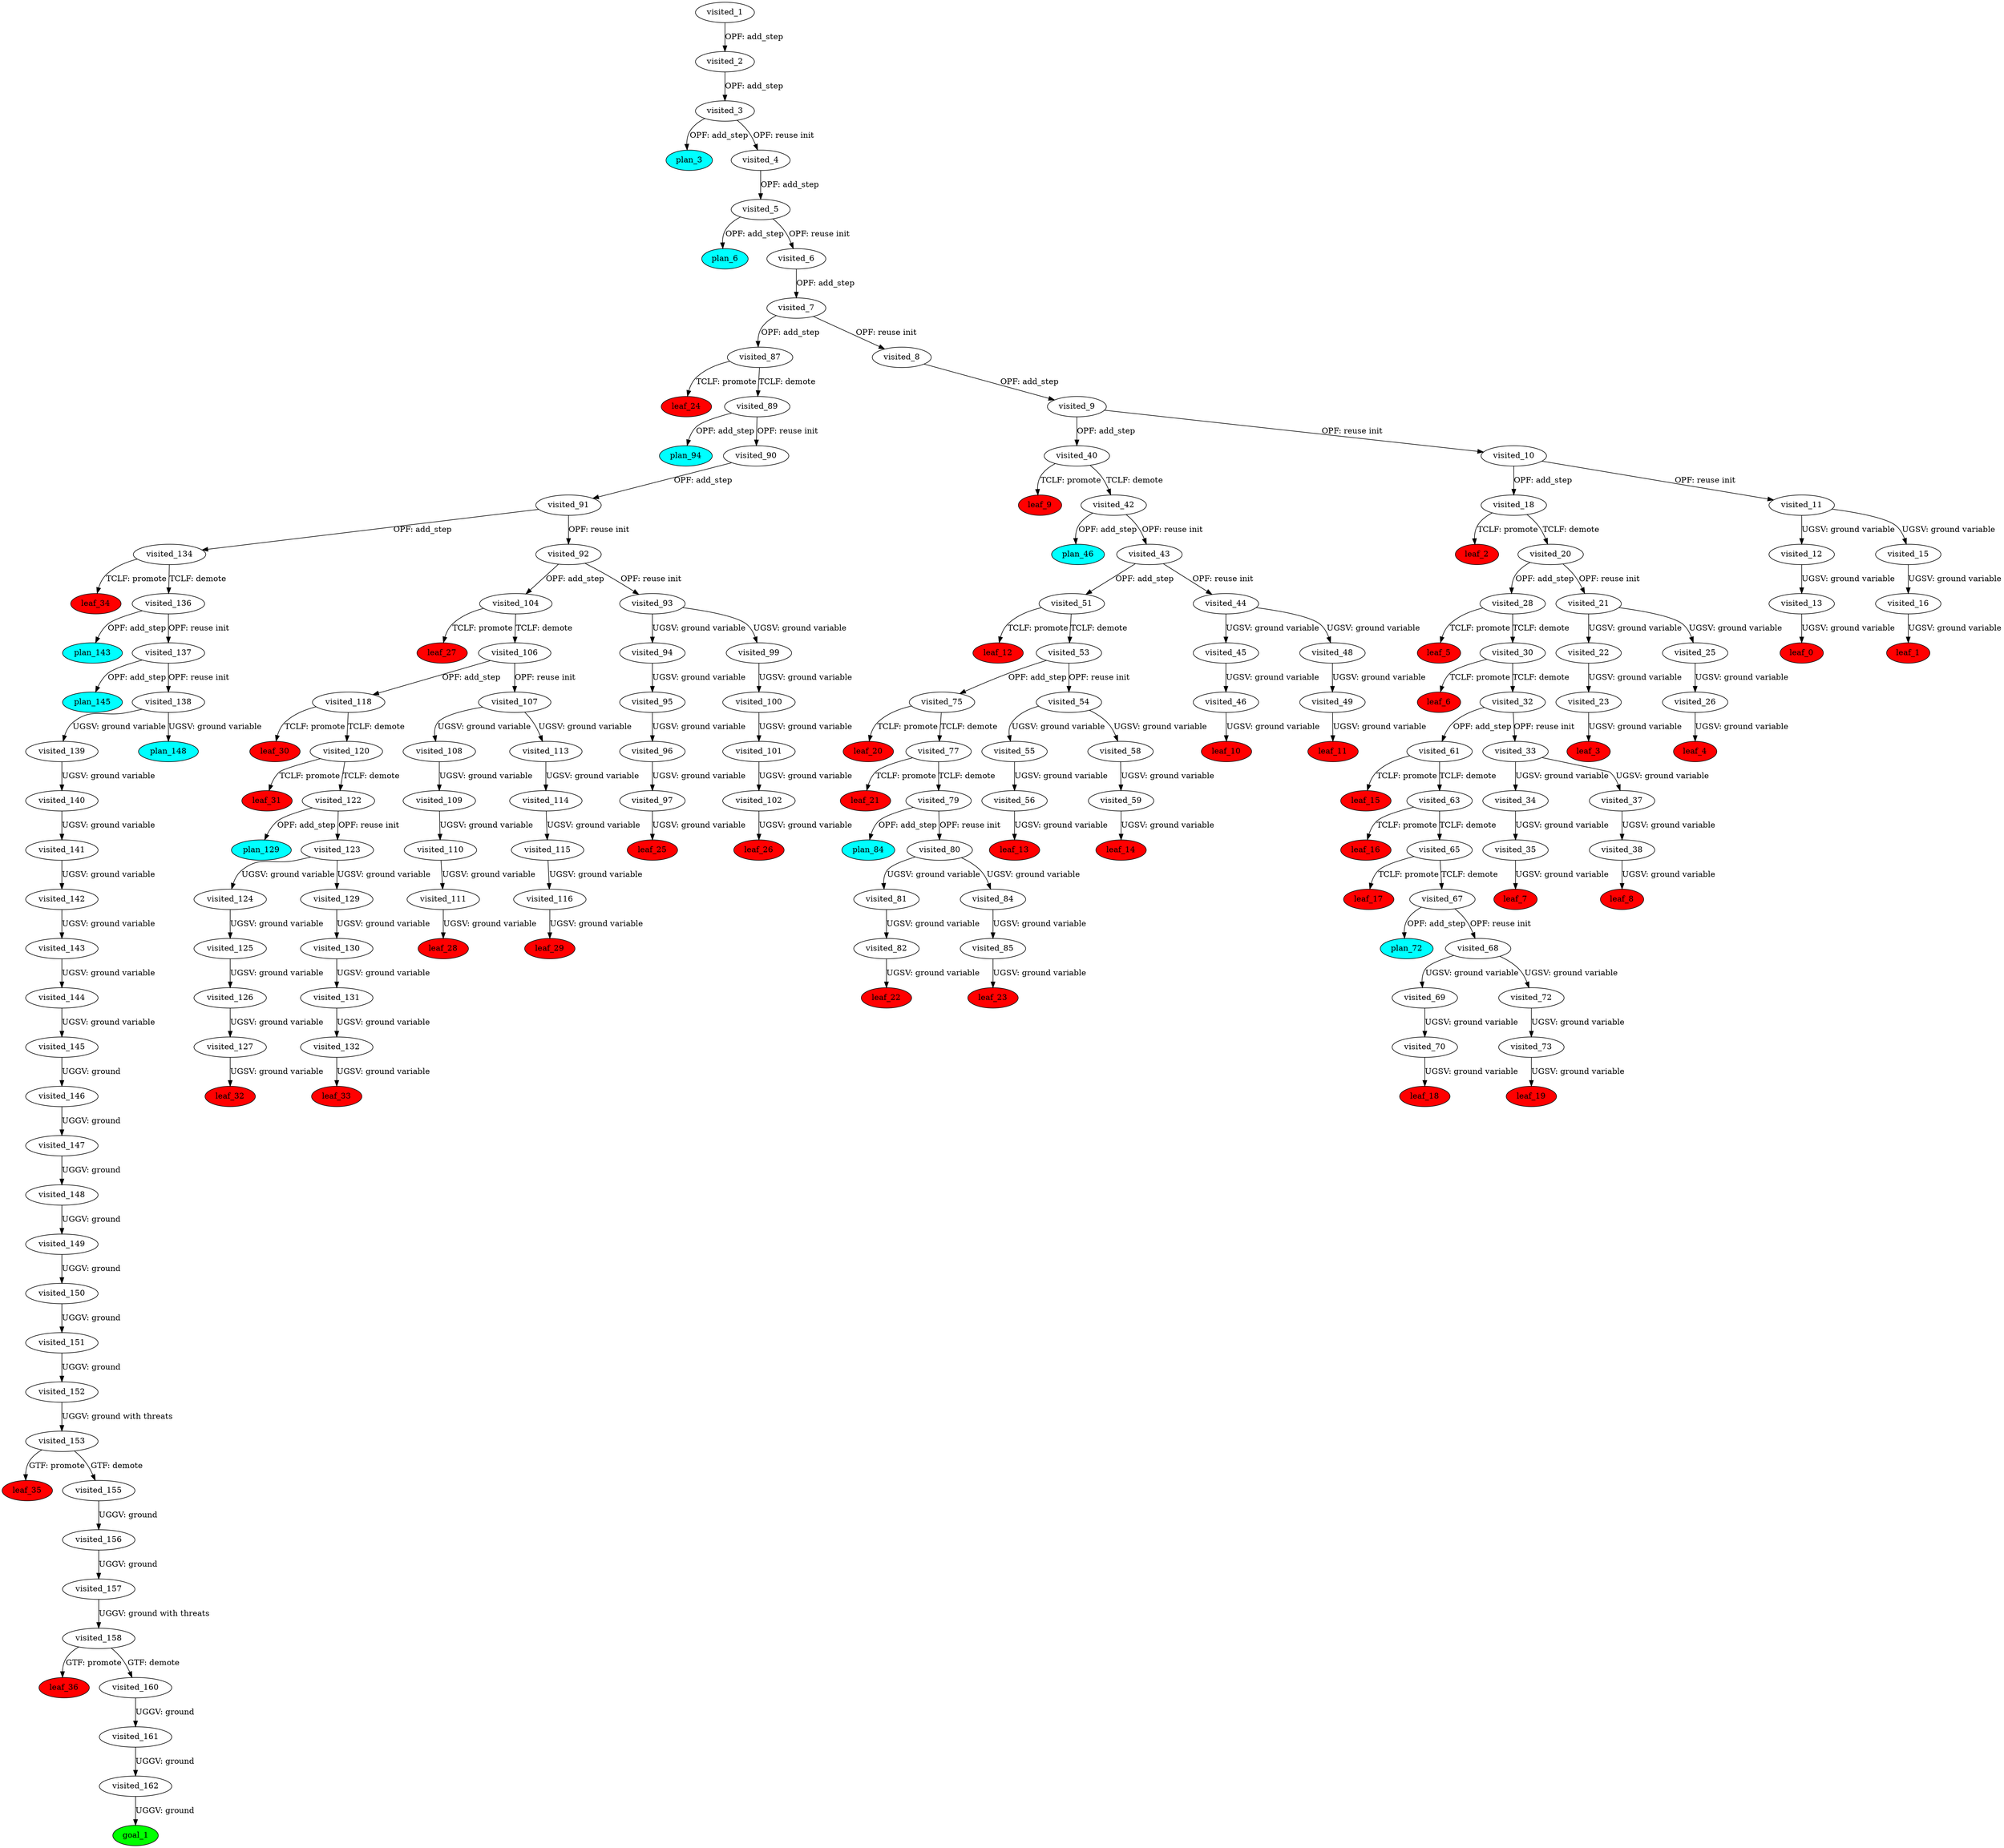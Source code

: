 digraph {
	"dd4dd3c6-07b6-fbf7-8f6c-d45df4ea6bf1" [label=plan_0 fillcolor=cyan style=filled]
	"dd4dd3c6-07b6-fbf7-8f6c-d45df4ea6bf1" [label=visited_1 fillcolor=white style=filled]
	"d66356a1-80d2-a793-530a-62630c49591b" [label=plan_1 fillcolor=cyan style=filled]
	"dd4dd3c6-07b6-fbf7-8f6c-d45df4ea6bf1" -> "d66356a1-80d2-a793-530a-62630c49591b" [label="OPF: add_step"]
	"d66356a1-80d2-a793-530a-62630c49591b" [label=visited_2 fillcolor=white style=filled]
	"1da5d22d-1641-acc1-1b44-09c9c586cf84" [label=plan_2 fillcolor=cyan style=filled]
	"d66356a1-80d2-a793-530a-62630c49591b" -> "1da5d22d-1641-acc1-1b44-09c9c586cf84" [label="OPF: add_step"]
	"1da5d22d-1641-acc1-1b44-09c9c586cf84" [label=visited_3 fillcolor=white style=filled]
	"e411a1a6-889d-12fc-e704-4fd6cd66432b" [label=plan_3 fillcolor=cyan style=filled]
	"1da5d22d-1641-acc1-1b44-09c9c586cf84" -> "e411a1a6-889d-12fc-e704-4fd6cd66432b" [label="OPF: add_step"]
	"5d4d9a70-bb18-28f1-a926-f8204b8635b2" [label=plan_4 fillcolor=cyan style=filled]
	"1da5d22d-1641-acc1-1b44-09c9c586cf84" -> "5d4d9a70-bb18-28f1-a926-f8204b8635b2" [label="OPF: reuse init"]
	"5d4d9a70-bb18-28f1-a926-f8204b8635b2" [label=visited_4 fillcolor=white style=filled]
	"0b91eff6-2e59-1333-e118-99a398a450f1" [label=plan_5 fillcolor=cyan style=filled]
	"5d4d9a70-bb18-28f1-a926-f8204b8635b2" -> "0b91eff6-2e59-1333-e118-99a398a450f1" [label="OPF: add_step"]
	"0b91eff6-2e59-1333-e118-99a398a450f1" [label=visited_5 fillcolor=white style=filled]
	"ff5062f3-1677-a532-1aa4-fb78aecddcff" [label=plan_6 fillcolor=cyan style=filled]
	"0b91eff6-2e59-1333-e118-99a398a450f1" -> "ff5062f3-1677-a532-1aa4-fb78aecddcff" [label="OPF: add_step"]
	"321d2a7a-8396-ad17-ea58-867e01fcb776" [label=plan_7 fillcolor=cyan style=filled]
	"0b91eff6-2e59-1333-e118-99a398a450f1" -> "321d2a7a-8396-ad17-ea58-867e01fcb776" [label="OPF: reuse init"]
	"321d2a7a-8396-ad17-ea58-867e01fcb776" [label=visited_6 fillcolor=white style=filled]
	"ae463402-6ec0-60ce-7560-acc345b51947" [label=plan_8 fillcolor=cyan style=filled]
	"321d2a7a-8396-ad17-ea58-867e01fcb776" -> "ae463402-6ec0-60ce-7560-acc345b51947" [label="OPF: add_step"]
	"ae463402-6ec0-60ce-7560-acc345b51947" [label=visited_7 fillcolor=white style=filled]
	"ef5edd66-64d9-ba92-b228-9434540f6345" [label=plan_9 fillcolor=cyan style=filled]
	"ae463402-6ec0-60ce-7560-acc345b51947" -> "ef5edd66-64d9-ba92-b228-9434540f6345" [label="OPF: add_step"]
	"b25965ae-655b-635c-77a8-49ff934c2107" [label=plan_10 fillcolor=cyan style=filled]
	"ae463402-6ec0-60ce-7560-acc345b51947" -> "b25965ae-655b-635c-77a8-49ff934c2107" [label="OPF: reuse init"]
	"b25965ae-655b-635c-77a8-49ff934c2107" [label=visited_8 fillcolor=white style=filled]
	"e8cc5248-b636-2ed3-0d18-231e3e226bfe" [label=plan_11 fillcolor=cyan style=filled]
	"b25965ae-655b-635c-77a8-49ff934c2107" -> "e8cc5248-b636-2ed3-0d18-231e3e226bfe" [label="OPF: add_step"]
	"e8cc5248-b636-2ed3-0d18-231e3e226bfe" [label=visited_9 fillcolor=white style=filled]
	"57e66dd9-ed1e-d84b-c56c-610da3e76468" [label=plan_12 fillcolor=cyan style=filled]
	"e8cc5248-b636-2ed3-0d18-231e3e226bfe" -> "57e66dd9-ed1e-d84b-c56c-610da3e76468" [label="OPF: add_step"]
	"dae6004b-819b-ab05-5d26-dd366ddf9ca7" [label=plan_13 fillcolor=cyan style=filled]
	"e8cc5248-b636-2ed3-0d18-231e3e226bfe" -> "dae6004b-819b-ab05-5d26-dd366ddf9ca7" [label="OPF: reuse init"]
	"dae6004b-819b-ab05-5d26-dd366ddf9ca7" [label=visited_10 fillcolor=white style=filled]
	"c19eb471-81e3-dc99-7350-003550711923" [label=plan_14 fillcolor=cyan style=filled]
	"dae6004b-819b-ab05-5d26-dd366ddf9ca7" -> "c19eb471-81e3-dc99-7350-003550711923" [label="OPF: add_step"]
	"50f93ad2-317c-72c2-dc21-2415a306b2fe" [label=plan_15 fillcolor=cyan style=filled]
	"dae6004b-819b-ab05-5d26-dd366ddf9ca7" -> "50f93ad2-317c-72c2-dc21-2415a306b2fe" [label="OPF: reuse init"]
	"50f93ad2-317c-72c2-dc21-2415a306b2fe" [label=visited_11 fillcolor=white style=filled]
	"a05cefa3-a454-c767-0689-d440a857bfab" [label=plan_16 fillcolor=cyan style=filled]
	"50f93ad2-317c-72c2-dc21-2415a306b2fe" -> "a05cefa3-a454-c767-0689-d440a857bfab" [label="UGSV: ground variable"]
	"88dba487-8203-2ecd-7def-181800ab5064" [label=plan_17 fillcolor=cyan style=filled]
	"50f93ad2-317c-72c2-dc21-2415a306b2fe" -> "88dba487-8203-2ecd-7def-181800ab5064" [label="UGSV: ground variable"]
	"a05cefa3-a454-c767-0689-d440a857bfab" [label=visited_12 fillcolor=white style=filled]
	"281ef235-9578-6324-634d-b08437c914dc" [label=plan_18 fillcolor=cyan style=filled]
	"a05cefa3-a454-c767-0689-d440a857bfab" -> "281ef235-9578-6324-634d-b08437c914dc" [label="UGSV: ground variable"]
	"281ef235-9578-6324-634d-b08437c914dc" [label=visited_13 fillcolor=white style=filled]
	"30683a88-e778-feaf-3c7d-ea5f037ed4db" [label=plan_19 fillcolor=cyan style=filled]
	"281ef235-9578-6324-634d-b08437c914dc" -> "30683a88-e778-feaf-3c7d-ea5f037ed4db" [label="UGSV: ground variable"]
	"30683a88-e778-feaf-3c7d-ea5f037ed4db" [label=visited_14 fillcolor=white style=filled]
	"30683a88-e778-feaf-3c7d-ea5f037ed4db" [label=leaf_0 fillcolor=red style=filled]
	"88dba487-8203-2ecd-7def-181800ab5064" [label=visited_15 fillcolor=white style=filled]
	"0b10567c-c40d-4616-ae9f-477255417f43" [label=plan_20 fillcolor=cyan style=filled]
	"88dba487-8203-2ecd-7def-181800ab5064" -> "0b10567c-c40d-4616-ae9f-477255417f43" [label="UGSV: ground variable"]
	"0b10567c-c40d-4616-ae9f-477255417f43" [label=visited_16 fillcolor=white style=filled]
	"cd18ffcd-aef1-c658-d244-bf37ee009943" [label=plan_21 fillcolor=cyan style=filled]
	"0b10567c-c40d-4616-ae9f-477255417f43" -> "cd18ffcd-aef1-c658-d244-bf37ee009943" [label="UGSV: ground variable"]
	"cd18ffcd-aef1-c658-d244-bf37ee009943" [label=visited_17 fillcolor=white style=filled]
	"cd18ffcd-aef1-c658-d244-bf37ee009943" [label=leaf_1 fillcolor=red style=filled]
	"c19eb471-81e3-dc99-7350-003550711923" [label=visited_18 fillcolor=white style=filled]
	"cf119520-54bd-5eab-b5ff-d964abc4ce1c" [label=plan_22 fillcolor=cyan style=filled]
	"c19eb471-81e3-dc99-7350-003550711923" -> "cf119520-54bd-5eab-b5ff-d964abc4ce1c" [label="TCLF: promote"]
	"73535551-9f81-7220-48e4-f2df1e6efe84" [label=plan_23 fillcolor=cyan style=filled]
	"c19eb471-81e3-dc99-7350-003550711923" -> "73535551-9f81-7220-48e4-f2df1e6efe84" [label="TCLF: demote"]
	"cf119520-54bd-5eab-b5ff-d964abc4ce1c" [label=visited_19 fillcolor=white style=filled]
	"cf119520-54bd-5eab-b5ff-d964abc4ce1c" [label=leaf_2 fillcolor=red style=filled]
	"73535551-9f81-7220-48e4-f2df1e6efe84" [label=visited_20 fillcolor=white style=filled]
	"b0a20005-981f-d1de-4332-002227e76f64" [label=plan_24 fillcolor=cyan style=filled]
	"73535551-9f81-7220-48e4-f2df1e6efe84" -> "b0a20005-981f-d1de-4332-002227e76f64" [label="OPF: add_step"]
	"5c46876c-caff-e132-eeef-def0efe0665c" [label=plan_25 fillcolor=cyan style=filled]
	"73535551-9f81-7220-48e4-f2df1e6efe84" -> "5c46876c-caff-e132-eeef-def0efe0665c" [label="OPF: reuse init"]
	"5c46876c-caff-e132-eeef-def0efe0665c" [label=visited_21 fillcolor=white style=filled]
	"7858f301-cca0-47a9-462b-127590482468" [label=plan_26 fillcolor=cyan style=filled]
	"5c46876c-caff-e132-eeef-def0efe0665c" -> "7858f301-cca0-47a9-462b-127590482468" [label="UGSV: ground variable"]
	"c416b278-1c74-ca36-6441-babdcc981235" [label=plan_27 fillcolor=cyan style=filled]
	"5c46876c-caff-e132-eeef-def0efe0665c" -> "c416b278-1c74-ca36-6441-babdcc981235" [label="UGSV: ground variable"]
	"7858f301-cca0-47a9-462b-127590482468" [label=visited_22 fillcolor=white style=filled]
	"904fda43-8d0f-24a5-1b97-0c2328fd74e1" [label=plan_28 fillcolor=cyan style=filled]
	"7858f301-cca0-47a9-462b-127590482468" -> "904fda43-8d0f-24a5-1b97-0c2328fd74e1" [label="UGSV: ground variable"]
	"904fda43-8d0f-24a5-1b97-0c2328fd74e1" [label=visited_23 fillcolor=white style=filled]
	"c17dbbdb-bb7f-d088-ad4f-ecb67a4496d2" [label=plan_29 fillcolor=cyan style=filled]
	"904fda43-8d0f-24a5-1b97-0c2328fd74e1" -> "c17dbbdb-bb7f-d088-ad4f-ecb67a4496d2" [label="UGSV: ground variable"]
	"c17dbbdb-bb7f-d088-ad4f-ecb67a4496d2" [label=visited_24 fillcolor=white style=filled]
	"c17dbbdb-bb7f-d088-ad4f-ecb67a4496d2" [label=leaf_3 fillcolor=red style=filled]
	"c416b278-1c74-ca36-6441-babdcc981235" [label=visited_25 fillcolor=white style=filled]
	"2760d682-e7f7-ebfa-1a76-528167bc92d9" [label=plan_30 fillcolor=cyan style=filled]
	"c416b278-1c74-ca36-6441-babdcc981235" -> "2760d682-e7f7-ebfa-1a76-528167bc92d9" [label="UGSV: ground variable"]
	"2760d682-e7f7-ebfa-1a76-528167bc92d9" [label=visited_26 fillcolor=white style=filled]
	"06c31d4d-a1df-c05c-b5c8-1c42a7fdb8ef" [label=plan_31 fillcolor=cyan style=filled]
	"2760d682-e7f7-ebfa-1a76-528167bc92d9" -> "06c31d4d-a1df-c05c-b5c8-1c42a7fdb8ef" [label="UGSV: ground variable"]
	"06c31d4d-a1df-c05c-b5c8-1c42a7fdb8ef" [label=visited_27 fillcolor=white style=filled]
	"06c31d4d-a1df-c05c-b5c8-1c42a7fdb8ef" [label=leaf_4 fillcolor=red style=filled]
	"b0a20005-981f-d1de-4332-002227e76f64" [label=visited_28 fillcolor=white style=filled]
	"efd2c655-011e-747b-abd3-8b993f92b5fe" [label=plan_32 fillcolor=cyan style=filled]
	"b0a20005-981f-d1de-4332-002227e76f64" -> "efd2c655-011e-747b-abd3-8b993f92b5fe" [label="TCLF: promote"]
	"52e74fa7-5ea5-c313-5ef8-707541b51e5b" [label=plan_33 fillcolor=cyan style=filled]
	"b0a20005-981f-d1de-4332-002227e76f64" -> "52e74fa7-5ea5-c313-5ef8-707541b51e5b" [label="TCLF: demote"]
	"efd2c655-011e-747b-abd3-8b993f92b5fe" [label=visited_29 fillcolor=white style=filled]
	"efd2c655-011e-747b-abd3-8b993f92b5fe" [label=leaf_5 fillcolor=red style=filled]
	"52e74fa7-5ea5-c313-5ef8-707541b51e5b" [label=visited_30 fillcolor=white style=filled]
	"94a451d7-5711-6854-f088-2b40cfaff2cb" [label=plan_34 fillcolor=cyan style=filled]
	"52e74fa7-5ea5-c313-5ef8-707541b51e5b" -> "94a451d7-5711-6854-f088-2b40cfaff2cb" [label="TCLF: promote"]
	"f832cee9-2046-12c0-0d11-f275553d549a" [label=plan_35 fillcolor=cyan style=filled]
	"52e74fa7-5ea5-c313-5ef8-707541b51e5b" -> "f832cee9-2046-12c0-0d11-f275553d549a" [label="TCLF: demote"]
	"94a451d7-5711-6854-f088-2b40cfaff2cb" [label=visited_31 fillcolor=white style=filled]
	"94a451d7-5711-6854-f088-2b40cfaff2cb" [label=leaf_6 fillcolor=red style=filled]
	"f832cee9-2046-12c0-0d11-f275553d549a" [label=visited_32 fillcolor=white style=filled]
	"55345db3-b4a8-486c-3655-c0ac686b797f" [label=plan_36 fillcolor=cyan style=filled]
	"f832cee9-2046-12c0-0d11-f275553d549a" -> "55345db3-b4a8-486c-3655-c0ac686b797f" [label="OPF: add_step"]
	"f2b2c28c-2461-c797-d5cc-22cad1d26d82" [label=plan_37 fillcolor=cyan style=filled]
	"f832cee9-2046-12c0-0d11-f275553d549a" -> "f2b2c28c-2461-c797-d5cc-22cad1d26d82" [label="OPF: reuse init"]
	"f2b2c28c-2461-c797-d5cc-22cad1d26d82" [label=visited_33 fillcolor=white style=filled]
	"eddb870a-e3c9-682b-6c91-1671f5bb6837" [label=plan_38 fillcolor=cyan style=filled]
	"f2b2c28c-2461-c797-d5cc-22cad1d26d82" -> "eddb870a-e3c9-682b-6c91-1671f5bb6837" [label="UGSV: ground variable"]
	"f26b0d7d-2f09-b22c-0472-7dff90140b7b" [label=plan_39 fillcolor=cyan style=filled]
	"f2b2c28c-2461-c797-d5cc-22cad1d26d82" -> "f26b0d7d-2f09-b22c-0472-7dff90140b7b" [label="UGSV: ground variable"]
	"eddb870a-e3c9-682b-6c91-1671f5bb6837" [label=visited_34 fillcolor=white style=filled]
	"0fe3bed5-2650-8e1a-2f0a-ff9daf86e24e" [label=plan_40 fillcolor=cyan style=filled]
	"eddb870a-e3c9-682b-6c91-1671f5bb6837" -> "0fe3bed5-2650-8e1a-2f0a-ff9daf86e24e" [label="UGSV: ground variable"]
	"0fe3bed5-2650-8e1a-2f0a-ff9daf86e24e" [label=visited_35 fillcolor=white style=filled]
	"9b0188fe-c5f4-4c11-7539-b10d1aabc3e8" [label=plan_41 fillcolor=cyan style=filled]
	"0fe3bed5-2650-8e1a-2f0a-ff9daf86e24e" -> "9b0188fe-c5f4-4c11-7539-b10d1aabc3e8" [label="UGSV: ground variable"]
	"9b0188fe-c5f4-4c11-7539-b10d1aabc3e8" [label=visited_36 fillcolor=white style=filled]
	"9b0188fe-c5f4-4c11-7539-b10d1aabc3e8" [label=leaf_7 fillcolor=red style=filled]
	"f26b0d7d-2f09-b22c-0472-7dff90140b7b" [label=visited_37 fillcolor=white style=filled]
	"573c1173-f4c8-9661-112f-c376b8a7417e" [label=plan_42 fillcolor=cyan style=filled]
	"f26b0d7d-2f09-b22c-0472-7dff90140b7b" -> "573c1173-f4c8-9661-112f-c376b8a7417e" [label="UGSV: ground variable"]
	"573c1173-f4c8-9661-112f-c376b8a7417e" [label=visited_38 fillcolor=white style=filled]
	"9c91e8e5-4f30-d268-40ba-deb83572f0f5" [label=plan_43 fillcolor=cyan style=filled]
	"573c1173-f4c8-9661-112f-c376b8a7417e" -> "9c91e8e5-4f30-d268-40ba-deb83572f0f5" [label="UGSV: ground variable"]
	"9c91e8e5-4f30-d268-40ba-deb83572f0f5" [label=visited_39 fillcolor=white style=filled]
	"9c91e8e5-4f30-d268-40ba-deb83572f0f5" [label=leaf_8 fillcolor=red style=filled]
	"57e66dd9-ed1e-d84b-c56c-610da3e76468" [label=visited_40 fillcolor=white style=filled]
	"ba65ccc0-2eac-9f85-61e4-7a6e1d5036a8" [label=plan_44 fillcolor=cyan style=filled]
	"57e66dd9-ed1e-d84b-c56c-610da3e76468" -> "ba65ccc0-2eac-9f85-61e4-7a6e1d5036a8" [label="TCLF: promote"]
	"3192385d-a628-5d8e-8d1d-9b6312ea2c7f" [label=plan_45 fillcolor=cyan style=filled]
	"57e66dd9-ed1e-d84b-c56c-610da3e76468" -> "3192385d-a628-5d8e-8d1d-9b6312ea2c7f" [label="TCLF: demote"]
	"ba65ccc0-2eac-9f85-61e4-7a6e1d5036a8" [label=visited_41 fillcolor=white style=filled]
	"ba65ccc0-2eac-9f85-61e4-7a6e1d5036a8" [label=leaf_9 fillcolor=red style=filled]
	"3192385d-a628-5d8e-8d1d-9b6312ea2c7f" [label=visited_42 fillcolor=white style=filled]
	"afae9588-c141-ba8b-3cd7-fc8eaf94fc34" [label=plan_46 fillcolor=cyan style=filled]
	"3192385d-a628-5d8e-8d1d-9b6312ea2c7f" -> "afae9588-c141-ba8b-3cd7-fc8eaf94fc34" [label="OPF: add_step"]
	"c787021c-743b-4f4f-2e8c-7b3d479c45a9" [label=plan_47 fillcolor=cyan style=filled]
	"3192385d-a628-5d8e-8d1d-9b6312ea2c7f" -> "c787021c-743b-4f4f-2e8c-7b3d479c45a9" [label="OPF: reuse init"]
	"c787021c-743b-4f4f-2e8c-7b3d479c45a9" [label=visited_43 fillcolor=white style=filled]
	"9ed55243-493c-0253-50c8-501f0ddc303c" [label=plan_48 fillcolor=cyan style=filled]
	"c787021c-743b-4f4f-2e8c-7b3d479c45a9" -> "9ed55243-493c-0253-50c8-501f0ddc303c" [label="OPF: add_step"]
	"7db6bca4-454f-fc51-e18b-c945bd9b5899" [label=plan_49 fillcolor=cyan style=filled]
	"c787021c-743b-4f4f-2e8c-7b3d479c45a9" -> "7db6bca4-454f-fc51-e18b-c945bd9b5899" [label="OPF: reuse init"]
	"7db6bca4-454f-fc51-e18b-c945bd9b5899" [label=visited_44 fillcolor=white style=filled]
	"915fcf53-d83a-7dd5-035d-34696889bfad" [label=plan_50 fillcolor=cyan style=filled]
	"7db6bca4-454f-fc51-e18b-c945bd9b5899" -> "915fcf53-d83a-7dd5-035d-34696889bfad" [label="UGSV: ground variable"]
	"d2690f57-b14e-ea2e-d187-7bc86abda041" [label=plan_51 fillcolor=cyan style=filled]
	"7db6bca4-454f-fc51-e18b-c945bd9b5899" -> "d2690f57-b14e-ea2e-d187-7bc86abda041" [label="UGSV: ground variable"]
	"915fcf53-d83a-7dd5-035d-34696889bfad" [label=visited_45 fillcolor=white style=filled]
	"e2d88847-6d34-cd77-a590-40c704fad688" [label=plan_52 fillcolor=cyan style=filled]
	"915fcf53-d83a-7dd5-035d-34696889bfad" -> "e2d88847-6d34-cd77-a590-40c704fad688" [label="UGSV: ground variable"]
	"e2d88847-6d34-cd77-a590-40c704fad688" [label=visited_46 fillcolor=white style=filled]
	"57b75676-ffd3-af32-d10a-b4cbeab471de" [label=plan_53 fillcolor=cyan style=filled]
	"e2d88847-6d34-cd77-a590-40c704fad688" -> "57b75676-ffd3-af32-d10a-b4cbeab471de" [label="UGSV: ground variable"]
	"57b75676-ffd3-af32-d10a-b4cbeab471de" [label=visited_47 fillcolor=white style=filled]
	"57b75676-ffd3-af32-d10a-b4cbeab471de" [label=leaf_10 fillcolor=red style=filled]
	"d2690f57-b14e-ea2e-d187-7bc86abda041" [label=visited_48 fillcolor=white style=filled]
	"8c260259-7eac-652a-7822-4ffa4027dfbd" [label=plan_54 fillcolor=cyan style=filled]
	"d2690f57-b14e-ea2e-d187-7bc86abda041" -> "8c260259-7eac-652a-7822-4ffa4027dfbd" [label="UGSV: ground variable"]
	"8c260259-7eac-652a-7822-4ffa4027dfbd" [label=visited_49 fillcolor=white style=filled]
	"6aa49b3d-45c8-1af1-9b22-8a51b2f6900c" [label=plan_55 fillcolor=cyan style=filled]
	"8c260259-7eac-652a-7822-4ffa4027dfbd" -> "6aa49b3d-45c8-1af1-9b22-8a51b2f6900c" [label="UGSV: ground variable"]
	"6aa49b3d-45c8-1af1-9b22-8a51b2f6900c" [label=visited_50 fillcolor=white style=filled]
	"6aa49b3d-45c8-1af1-9b22-8a51b2f6900c" [label=leaf_11 fillcolor=red style=filled]
	"9ed55243-493c-0253-50c8-501f0ddc303c" [label=visited_51 fillcolor=white style=filled]
	"e7a656b3-246c-68d3-161f-01716f1912bf" [label=plan_56 fillcolor=cyan style=filled]
	"9ed55243-493c-0253-50c8-501f0ddc303c" -> "e7a656b3-246c-68d3-161f-01716f1912bf" [label="TCLF: promote"]
	"9b4e4fb0-8008-1255-8392-2b0f9d64f431" [label=plan_57 fillcolor=cyan style=filled]
	"9ed55243-493c-0253-50c8-501f0ddc303c" -> "9b4e4fb0-8008-1255-8392-2b0f9d64f431" [label="TCLF: demote"]
	"e7a656b3-246c-68d3-161f-01716f1912bf" [label=visited_52 fillcolor=white style=filled]
	"e7a656b3-246c-68d3-161f-01716f1912bf" [label=leaf_12 fillcolor=red style=filled]
	"9b4e4fb0-8008-1255-8392-2b0f9d64f431" [label=visited_53 fillcolor=white style=filled]
	"27350bfc-ebd8-fcfb-f418-4c807429a202" [label=plan_58 fillcolor=cyan style=filled]
	"9b4e4fb0-8008-1255-8392-2b0f9d64f431" -> "27350bfc-ebd8-fcfb-f418-4c807429a202" [label="OPF: add_step"]
	"a429d643-f6b4-b944-d6de-5438b0a21dd3" [label=plan_59 fillcolor=cyan style=filled]
	"9b4e4fb0-8008-1255-8392-2b0f9d64f431" -> "a429d643-f6b4-b944-d6de-5438b0a21dd3" [label="OPF: reuse init"]
	"a429d643-f6b4-b944-d6de-5438b0a21dd3" [label=visited_54 fillcolor=white style=filled]
	"ffdc690c-4e3c-be66-60c4-891c66c36a49" [label=plan_60 fillcolor=cyan style=filled]
	"a429d643-f6b4-b944-d6de-5438b0a21dd3" -> "ffdc690c-4e3c-be66-60c4-891c66c36a49" [label="UGSV: ground variable"]
	"93c53f25-deb4-b9ae-f82b-85e278d1b7d5" [label=plan_61 fillcolor=cyan style=filled]
	"a429d643-f6b4-b944-d6de-5438b0a21dd3" -> "93c53f25-deb4-b9ae-f82b-85e278d1b7d5" [label="UGSV: ground variable"]
	"ffdc690c-4e3c-be66-60c4-891c66c36a49" [label=visited_55 fillcolor=white style=filled]
	"10691ef4-a2cf-6a8b-5e20-6bf5d68e9ea7" [label=plan_62 fillcolor=cyan style=filled]
	"ffdc690c-4e3c-be66-60c4-891c66c36a49" -> "10691ef4-a2cf-6a8b-5e20-6bf5d68e9ea7" [label="UGSV: ground variable"]
	"10691ef4-a2cf-6a8b-5e20-6bf5d68e9ea7" [label=visited_56 fillcolor=white style=filled]
	"ff284d23-c302-2e17-c2ce-e54c2c986218" [label=plan_63 fillcolor=cyan style=filled]
	"10691ef4-a2cf-6a8b-5e20-6bf5d68e9ea7" -> "ff284d23-c302-2e17-c2ce-e54c2c986218" [label="UGSV: ground variable"]
	"ff284d23-c302-2e17-c2ce-e54c2c986218" [label=visited_57 fillcolor=white style=filled]
	"ff284d23-c302-2e17-c2ce-e54c2c986218" [label=leaf_13 fillcolor=red style=filled]
	"93c53f25-deb4-b9ae-f82b-85e278d1b7d5" [label=visited_58 fillcolor=white style=filled]
	"154cfa54-4522-73e7-af88-42ecac18a9c5" [label=plan_64 fillcolor=cyan style=filled]
	"93c53f25-deb4-b9ae-f82b-85e278d1b7d5" -> "154cfa54-4522-73e7-af88-42ecac18a9c5" [label="UGSV: ground variable"]
	"154cfa54-4522-73e7-af88-42ecac18a9c5" [label=visited_59 fillcolor=white style=filled]
	"ae505915-8e6e-0f96-9de6-ec59fa237ec8" [label=plan_65 fillcolor=cyan style=filled]
	"154cfa54-4522-73e7-af88-42ecac18a9c5" -> "ae505915-8e6e-0f96-9de6-ec59fa237ec8" [label="UGSV: ground variable"]
	"ae505915-8e6e-0f96-9de6-ec59fa237ec8" [label=visited_60 fillcolor=white style=filled]
	"ae505915-8e6e-0f96-9de6-ec59fa237ec8" [label=leaf_14 fillcolor=red style=filled]
	"55345db3-b4a8-486c-3655-c0ac686b797f" [label=visited_61 fillcolor=white style=filled]
	"b130088b-004c-fbd5-78a5-e0ed1e5601e9" [label=plan_66 fillcolor=cyan style=filled]
	"55345db3-b4a8-486c-3655-c0ac686b797f" -> "b130088b-004c-fbd5-78a5-e0ed1e5601e9" [label="TCLF: promote"]
	"af6650be-b953-8558-c789-ac3183b21b18" [label=plan_67 fillcolor=cyan style=filled]
	"55345db3-b4a8-486c-3655-c0ac686b797f" -> "af6650be-b953-8558-c789-ac3183b21b18" [label="TCLF: demote"]
	"b130088b-004c-fbd5-78a5-e0ed1e5601e9" [label=visited_62 fillcolor=white style=filled]
	"b130088b-004c-fbd5-78a5-e0ed1e5601e9" [label=leaf_15 fillcolor=red style=filled]
	"af6650be-b953-8558-c789-ac3183b21b18" [label=visited_63 fillcolor=white style=filled]
	"e5fe5596-df49-fae7-7c63-de56667fb55c" [label=plan_68 fillcolor=cyan style=filled]
	"af6650be-b953-8558-c789-ac3183b21b18" -> "e5fe5596-df49-fae7-7c63-de56667fb55c" [label="TCLF: promote"]
	"0a16bf21-2ba9-2adc-5df4-f6361a4f3f75" [label=plan_69 fillcolor=cyan style=filled]
	"af6650be-b953-8558-c789-ac3183b21b18" -> "0a16bf21-2ba9-2adc-5df4-f6361a4f3f75" [label="TCLF: demote"]
	"e5fe5596-df49-fae7-7c63-de56667fb55c" [label=visited_64 fillcolor=white style=filled]
	"e5fe5596-df49-fae7-7c63-de56667fb55c" [label=leaf_16 fillcolor=red style=filled]
	"0a16bf21-2ba9-2adc-5df4-f6361a4f3f75" [label=visited_65 fillcolor=white style=filled]
	"1a7c6479-a61b-f785-77a3-8c0d7ac307b6" [label=plan_70 fillcolor=cyan style=filled]
	"0a16bf21-2ba9-2adc-5df4-f6361a4f3f75" -> "1a7c6479-a61b-f785-77a3-8c0d7ac307b6" [label="TCLF: promote"]
	"78a6d44a-0e08-4bdd-f2f5-1ee4b97adf6c" [label=plan_71 fillcolor=cyan style=filled]
	"0a16bf21-2ba9-2adc-5df4-f6361a4f3f75" -> "78a6d44a-0e08-4bdd-f2f5-1ee4b97adf6c" [label="TCLF: demote"]
	"1a7c6479-a61b-f785-77a3-8c0d7ac307b6" [label=visited_66 fillcolor=white style=filled]
	"1a7c6479-a61b-f785-77a3-8c0d7ac307b6" [label=leaf_17 fillcolor=red style=filled]
	"78a6d44a-0e08-4bdd-f2f5-1ee4b97adf6c" [label=visited_67 fillcolor=white style=filled]
	"48f48822-0ee7-305e-4904-f586d3b6f12e" [label=plan_72 fillcolor=cyan style=filled]
	"78a6d44a-0e08-4bdd-f2f5-1ee4b97adf6c" -> "48f48822-0ee7-305e-4904-f586d3b6f12e" [label="OPF: add_step"]
	"260a786f-0c4e-00ec-5f4a-12860306ad97" [label=plan_73 fillcolor=cyan style=filled]
	"78a6d44a-0e08-4bdd-f2f5-1ee4b97adf6c" -> "260a786f-0c4e-00ec-5f4a-12860306ad97" [label="OPF: reuse init"]
	"260a786f-0c4e-00ec-5f4a-12860306ad97" [label=visited_68 fillcolor=white style=filled]
	"90ba84d5-49ff-d40b-aa45-8d3159178c84" [label=plan_74 fillcolor=cyan style=filled]
	"260a786f-0c4e-00ec-5f4a-12860306ad97" -> "90ba84d5-49ff-d40b-aa45-8d3159178c84" [label="UGSV: ground variable"]
	"c339d513-afa2-c76a-29d9-525f793aec89" [label=plan_75 fillcolor=cyan style=filled]
	"260a786f-0c4e-00ec-5f4a-12860306ad97" -> "c339d513-afa2-c76a-29d9-525f793aec89" [label="UGSV: ground variable"]
	"90ba84d5-49ff-d40b-aa45-8d3159178c84" [label=visited_69 fillcolor=white style=filled]
	"b40d66dd-3ac9-eb16-a070-92c7ee277ff5" [label=plan_76 fillcolor=cyan style=filled]
	"90ba84d5-49ff-d40b-aa45-8d3159178c84" -> "b40d66dd-3ac9-eb16-a070-92c7ee277ff5" [label="UGSV: ground variable"]
	"b40d66dd-3ac9-eb16-a070-92c7ee277ff5" [label=visited_70 fillcolor=white style=filled]
	"e2bcf839-e6b6-5dbb-9ebf-23852c11ee6e" [label=plan_77 fillcolor=cyan style=filled]
	"b40d66dd-3ac9-eb16-a070-92c7ee277ff5" -> "e2bcf839-e6b6-5dbb-9ebf-23852c11ee6e" [label="UGSV: ground variable"]
	"e2bcf839-e6b6-5dbb-9ebf-23852c11ee6e" [label=visited_71 fillcolor=white style=filled]
	"e2bcf839-e6b6-5dbb-9ebf-23852c11ee6e" [label=leaf_18 fillcolor=red style=filled]
	"c339d513-afa2-c76a-29d9-525f793aec89" [label=visited_72 fillcolor=white style=filled]
	"b15c9203-aca8-0703-75f1-3f4ca5feffcc" [label=plan_78 fillcolor=cyan style=filled]
	"c339d513-afa2-c76a-29d9-525f793aec89" -> "b15c9203-aca8-0703-75f1-3f4ca5feffcc" [label="UGSV: ground variable"]
	"b15c9203-aca8-0703-75f1-3f4ca5feffcc" [label=visited_73 fillcolor=white style=filled]
	"98521e56-5240-2243-6c19-4b239961a398" [label=plan_79 fillcolor=cyan style=filled]
	"b15c9203-aca8-0703-75f1-3f4ca5feffcc" -> "98521e56-5240-2243-6c19-4b239961a398" [label="UGSV: ground variable"]
	"98521e56-5240-2243-6c19-4b239961a398" [label=visited_74 fillcolor=white style=filled]
	"98521e56-5240-2243-6c19-4b239961a398" [label=leaf_19 fillcolor=red style=filled]
	"27350bfc-ebd8-fcfb-f418-4c807429a202" [label=visited_75 fillcolor=white style=filled]
	"26bebcd7-58b7-6942-2ac0-6663c294dd0a" [label=plan_80 fillcolor=cyan style=filled]
	"27350bfc-ebd8-fcfb-f418-4c807429a202" -> "26bebcd7-58b7-6942-2ac0-6663c294dd0a" [label="TCLF: promote"]
	"ae326c53-ad9e-9a10-a9c1-5adc6232287c" [label=plan_81 fillcolor=cyan style=filled]
	"27350bfc-ebd8-fcfb-f418-4c807429a202" -> "ae326c53-ad9e-9a10-a9c1-5adc6232287c" [label="TCLF: demote"]
	"26bebcd7-58b7-6942-2ac0-6663c294dd0a" [label=visited_76 fillcolor=white style=filled]
	"26bebcd7-58b7-6942-2ac0-6663c294dd0a" [label=leaf_20 fillcolor=red style=filled]
	"ae326c53-ad9e-9a10-a9c1-5adc6232287c" [label=visited_77 fillcolor=white style=filled]
	"4206b9be-bdf3-70a1-c378-205f9d93615c" [label=plan_82 fillcolor=cyan style=filled]
	"ae326c53-ad9e-9a10-a9c1-5adc6232287c" -> "4206b9be-bdf3-70a1-c378-205f9d93615c" [label="TCLF: promote"]
	"0e6042fe-2a6f-7a09-a600-9174ab403ed7" [label=plan_83 fillcolor=cyan style=filled]
	"ae326c53-ad9e-9a10-a9c1-5adc6232287c" -> "0e6042fe-2a6f-7a09-a600-9174ab403ed7" [label="TCLF: demote"]
	"4206b9be-bdf3-70a1-c378-205f9d93615c" [label=visited_78 fillcolor=white style=filled]
	"4206b9be-bdf3-70a1-c378-205f9d93615c" [label=leaf_21 fillcolor=red style=filled]
	"0e6042fe-2a6f-7a09-a600-9174ab403ed7" [label=visited_79 fillcolor=white style=filled]
	"48c23668-678a-ec24-1558-6e6348020250" [label=plan_84 fillcolor=cyan style=filled]
	"0e6042fe-2a6f-7a09-a600-9174ab403ed7" -> "48c23668-678a-ec24-1558-6e6348020250" [label="OPF: add_step"]
	"d6654397-013a-7943-eacf-cefbc4622393" [label=plan_85 fillcolor=cyan style=filled]
	"0e6042fe-2a6f-7a09-a600-9174ab403ed7" -> "d6654397-013a-7943-eacf-cefbc4622393" [label="OPF: reuse init"]
	"d6654397-013a-7943-eacf-cefbc4622393" [label=visited_80 fillcolor=white style=filled]
	"7f145d85-57ef-f244-51fa-a28987bad3f1" [label=plan_86 fillcolor=cyan style=filled]
	"d6654397-013a-7943-eacf-cefbc4622393" -> "7f145d85-57ef-f244-51fa-a28987bad3f1" [label="UGSV: ground variable"]
	"cbb3fb51-ceef-026d-16a1-9e43c44e6e8a" [label=plan_87 fillcolor=cyan style=filled]
	"d6654397-013a-7943-eacf-cefbc4622393" -> "cbb3fb51-ceef-026d-16a1-9e43c44e6e8a" [label="UGSV: ground variable"]
	"7f145d85-57ef-f244-51fa-a28987bad3f1" [label=visited_81 fillcolor=white style=filled]
	"a844c2c1-9945-2b3d-4d1a-0af77532b6cc" [label=plan_88 fillcolor=cyan style=filled]
	"7f145d85-57ef-f244-51fa-a28987bad3f1" -> "a844c2c1-9945-2b3d-4d1a-0af77532b6cc" [label="UGSV: ground variable"]
	"a844c2c1-9945-2b3d-4d1a-0af77532b6cc" [label=visited_82 fillcolor=white style=filled]
	"466886d1-142e-e8fe-8256-fea784266a05" [label=plan_89 fillcolor=cyan style=filled]
	"a844c2c1-9945-2b3d-4d1a-0af77532b6cc" -> "466886d1-142e-e8fe-8256-fea784266a05" [label="UGSV: ground variable"]
	"466886d1-142e-e8fe-8256-fea784266a05" [label=visited_83 fillcolor=white style=filled]
	"466886d1-142e-e8fe-8256-fea784266a05" [label=leaf_22 fillcolor=red style=filled]
	"cbb3fb51-ceef-026d-16a1-9e43c44e6e8a" [label=visited_84 fillcolor=white style=filled]
	"80d94d20-5660-72fe-cc05-d17bd1c9ebde" [label=plan_90 fillcolor=cyan style=filled]
	"cbb3fb51-ceef-026d-16a1-9e43c44e6e8a" -> "80d94d20-5660-72fe-cc05-d17bd1c9ebde" [label="UGSV: ground variable"]
	"80d94d20-5660-72fe-cc05-d17bd1c9ebde" [label=visited_85 fillcolor=white style=filled]
	"06dcf783-54a8-d262-43f9-fd9b4167e905" [label=plan_91 fillcolor=cyan style=filled]
	"80d94d20-5660-72fe-cc05-d17bd1c9ebde" -> "06dcf783-54a8-d262-43f9-fd9b4167e905" [label="UGSV: ground variable"]
	"06dcf783-54a8-d262-43f9-fd9b4167e905" [label=visited_86 fillcolor=white style=filled]
	"06dcf783-54a8-d262-43f9-fd9b4167e905" [label=leaf_23 fillcolor=red style=filled]
	"ef5edd66-64d9-ba92-b228-9434540f6345" [label=visited_87 fillcolor=white style=filled]
	"513d0f10-3e55-21ec-c3cd-61ab5fb6f397" [label=plan_92 fillcolor=cyan style=filled]
	"ef5edd66-64d9-ba92-b228-9434540f6345" -> "513d0f10-3e55-21ec-c3cd-61ab5fb6f397" [label="TCLF: promote"]
	"bc944672-70fd-c01c-f958-fff425361fff" [label=plan_93 fillcolor=cyan style=filled]
	"ef5edd66-64d9-ba92-b228-9434540f6345" -> "bc944672-70fd-c01c-f958-fff425361fff" [label="TCLF: demote"]
	"513d0f10-3e55-21ec-c3cd-61ab5fb6f397" [label=visited_88 fillcolor=white style=filled]
	"513d0f10-3e55-21ec-c3cd-61ab5fb6f397" [label=leaf_24 fillcolor=red style=filled]
	"bc944672-70fd-c01c-f958-fff425361fff" [label=visited_89 fillcolor=white style=filled]
	"e6bfac63-18e0-3643-1bf9-cb9697566c3a" [label=plan_94 fillcolor=cyan style=filled]
	"bc944672-70fd-c01c-f958-fff425361fff" -> "e6bfac63-18e0-3643-1bf9-cb9697566c3a" [label="OPF: add_step"]
	"a8b9704c-d198-9172-0d64-897135ab45ef" [label=plan_95 fillcolor=cyan style=filled]
	"bc944672-70fd-c01c-f958-fff425361fff" -> "a8b9704c-d198-9172-0d64-897135ab45ef" [label="OPF: reuse init"]
	"a8b9704c-d198-9172-0d64-897135ab45ef" [label=visited_90 fillcolor=white style=filled]
	"32d4cddc-b1c7-41dc-b924-7d0f7436b551" [label=plan_96 fillcolor=cyan style=filled]
	"a8b9704c-d198-9172-0d64-897135ab45ef" -> "32d4cddc-b1c7-41dc-b924-7d0f7436b551" [label="OPF: add_step"]
	"32d4cddc-b1c7-41dc-b924-7d0f7436b551" [label=visited_91 fillcolor=white style=filled]
	"787166b2-482b-a1a0-cdea-e45cc239e970" [label=plan_97 fillcolor=cyan style=filled]
	"32d4cddc-b1c7-41dc-b924-7d0f7436b551" -> "787166b2-482b-a1a0-cdea-e45cc239e970" [label="OPF: add_step"]
	"dd40f619-722d-fd1a-6c7f-aeb52e516039" [label=plan_98 fillcolor=cyan style=filled]
	"32d4cddc-b1c7-41dc-b924-7d0f7436b551" -> "dd40f619-722d-fd1a-6c7f-aeb52e516039" [label="OPF: reuse init"]
	"dd40f619-722d-fd1a-6c7f-aeb52e516039" [label=visited_92 fillcolor=white style=filled]
	"9ea2ec30-6d88-11ba-d6c3-d78ff1576130" [label=plan_99 fillcolor=cyan style=filled]
	"dd40f619-722d-fd1a-6c7f-aeb52e516039" -> "9ea2ec30-6d88-11ba-d6c3-d78ff1576130" [label="OPF: add_step"]
	"2e973a61-6f59-d09b-9a21-0ec8f66a65bb" [label=plan_100 fillcolor=cyan style=filled]
	"dd40f619-722d-fd1a-6c7f-aeb52e516039" -> "2e973a61-6f59-d09b-9a21-0ec8f66a65bb" [label="OPF: reuse init"]
	"2e973a61-6f59-d09b-9a21-0ec8f66a65bb" [label=visited_93 fillcolor=white style=filled]
	"a9da5dd7-5537-0e6d-7424-4500b20463da" [label=plan_101 fillcolor=cyan style=filled]
	"2e973a61-6f59-d09b-9a21-0ec8f66a65bb" -> "a9da5dd7-5537-0e6d-7424-4500b20463da" [label="UGSV: ground variable"]
	"b2c3681a-fce5-2055-1062-7761fdb536ad" [label=plan_102 fillcolor=cyan style=filled]
	"2e973a61-6f59-d09b-9a21-0ec8f66a65bb" -> "b2c3681a-fce5-2055-1062-7761fdb536ad" [label="UGSV: ground variable"]
	"a9da5dd7-5537-0e6d-7424-4500b20463da" [label=visited_94 fillcolor=white style=filled]
	"607b0110-404c-89c7-3573-947e94d863d1" [label=plan_103 fillcolor=cyan style=filled]
	"a9da5dd7-5537-0e6d-7424-4500b20463da" -> "607b0110-404c-89c7-3573-947e94d863d1" [label="UGSV: ground variable"]
	"607b0110-404c-89c7-3573-947e94d863d1" [label=visited_95 fillcolor=white style=filled]
	"872a14b3-fa3a-6c5c-d76b-d449475f6ff7" [label=plan_104 fillcolor=cyan style=filled]
	"607b0110-404c-89c7-3573-947e94d863d1" -> "872a14b3-fa3a-6c5c-d76b-d449475f6ff7" [label="UGSV: ground variable"]
	"872a14b3-fa3a-6c5c-d76b-d449475f6ff7" [label=visited_96 fillcolor=white style=filled]
	"7a80174e-4b6b-4bfc-c9a1-db15494dc24a" [label=plan_105 fillcolor=cyan style=filled]
	"872a14b3-fa3a-6c5c-d76b-d449475f6ff7" -> "7a80174e-4b6b-4bfc-c9a1-db15494dc24a" [label="UGSV: ground variable"]
	"7a80174e-4b6b-4bfc-c9a1-db15494dc24a" [label=visited_97 fillcolor=white style=filled]
	"11e55363-e318-2010-ebce-a5341e6b8a76" [label=plan_106 fillcolor=cyan style=filled]
	"7a80174e-4b6b-4bfc-c9a1-db15494dc24a" -> "11e55363-e318-2010-ebce-a5341e6b8a76" [label="UGSV: ground variable"]
	"11e55363-e318-2010-ebce-a5341e6b8a76" [label=visited_98 fillcolor=white style=filled]
	"11e55363-e318-2010-ebce-a5341e6b8a76" [label=leaf_25 fillcolor=red style=filled]
	"b2c3681a-fce5-2055-1062-7761fdb536ad" [label=visited_99 fillcolor=white style=filled]
	"3d70241c-ebed-b454-b383-d8aa21df423e" [label=plan_107 fillcolor=cyan style=filled]
	"b2c3681a-fce5-2055-1062-7761fdb536ad" -> "3d70241c-ebed-b454-b383-d8aa21df423e" [label="UGSV: ground variable"]
	"3d70241c-ebed-b454-b383-d8aa21df423e" [label=visited_100 fillcolor=white style=filled]
	"9d00841e-55d5-6d09-6b3c-15d6a8404845" [label=plan_108 fillcolor=cyan style=filled]
	"3d70241c-ebed-b454-b383-d8aa21df423e" -> "9d00841e-55d5-6d09-6b3c-15d6a8404845" [label="UGSV: ground variable"]
	"9d00841e-55d5-6d09-6b3c-15d6a8404845" [label=visited_101 fillcolor=white style=filled]
	"ddcbab13-07be-db4c-84b9-cc5a409840ba" [label=plan_109 fillcolor=cyan style=filled]
	"9d00841e-55d5-6d09-6b3c-15d6a8404845" -> "ddcbab13-07be-db4c-84b9-cc5a409840ba" [label="UGSV: ground variable"]
	"ddcbab13-07be-db4c-84b9-cc5a409840ba" [label=visited_102 fillcolor=white style=filled]
	"ec7e5d49-a2ba-fbbe-7313-21cb216ad437" [label=plan_110 fillcolor=cyan style=filled]
	"ddcbab13-07be-db4c-84b9-cc5a409840ba" -> "ec7e5d49-a2ba-fbbe-7313-21cb216ad437" [label="UGSV: ground variable"]
	"ec7e5d49-a2ba-fbbe-7313-21cb216ad437" [label=visited_103 fillcolor=white style=filled]
	"ec7e5d49-a2ba-fbbe-7313-21cb216ad437" [label=leaf_26 fillcolor=red style=filled]
	"9ea2ec30-6d88-11ba-d6c3-d78ff1576130" [label=visited_104 fillcolor=white style=filled]
	"e28c35ee-cef5-0629-2d1f-6eddacd912a8" [label=plan_111 fillcolor=cyan style=filled]
	"9ea2ec30-6d88-11ba-d6c3-d78ff1576130" -> "e28c35ee-cef5-0629-2d1f-6eddacd912a8" [label="TCLF: promote"]
	"c01ddf41-b729-41ab-a68b-9e0ce9e11053" [label=plan_112 fillcolor=cyan style=filled]
	"9ea2ec30-6d88-11ba-d6c3-d78ff1576130" -> "c01ddf41-b729-41ab-a68b-9e0ce9e11053" [label="TCLF: demote"]
	"e28c35ee-cef5-0629-2d1f-6eddacd912a8" [label=visited_105 fillcolor=white style=filled]
	"e28c35ee-cef5-0629-2d1f-6eddacd912a8" [label=leaf_27 fillcolor=red style=filled]
	"c01ddf41-b729-41ab-a68b-9e0ce9e11053" [label=visited_106 fillcolor=white style=filled]
	"8971ff47-1141-8142-7df7-82ebe88f823d" [label=plan_113 fillcolor=cyan style=filled]
	"c01ddf41-b729-41ab-a68b-9e0ce9e11053" -> "8971ff47-1141-8142-7df7-82ebe88f823d" [label="OPF: add_step"]
	"3b4d3447-606f-fff0-66be-35d6837b40b2" [label=plan_114 fillcolor=cyan style=filled]
	"c01ddf41-b729-41ab-a68b-9e0ce9e11053" -> "3b4d3447-606f-fff0-66be-35d6837b40b2" [label="OPF: reuse init"]
	"3b4d3447-606f-fff0-66be-35d6837b40b2" [label=visited_107 fillcolor=white style=filled]
	"b56a24a0-537b-8436-6ed9-a39d5a881ca4" [label=plan_115 fillcolor=cyan style=filled]
	"3b4d3447-606f-fff0-66be-35d6837b40b2" -> "b56a24a0-537b-8436-6ed9-a39d5a881ca4" [label="UGSV: ground variable"]
	"85dbd022-1474-a551-4be4-43a8d5587010" [label=plan_116 fillcolor=cyan style=filled]
	"3b4d3447-606f-fff0-66be-35d6837b40b2" -> "85dbd022-1474-a551-4be4-43a8d5587010" [label="UGSV: ground variable"]
	"b56a24a0-537b-8436-6ed9-a39d5a881ca4" [label=visited_108 fillcolor=white style=filled]
	"a0e3fbf5-2a4d-a662-075a-58b8ee1a878a" [label=plan_117 fillcolor=cyan style=filled]
	"b56a24a0-537b-8436-6ed9-a39d5a881ca4" -> "a0e3fbf5-2a4d-a662-075a-58b8ee1a878a" [label="UGSV: ground variable"]
	"a0e3fbf5-2a4d-a662-075a-58b8ee1a878a" [label=visited_109 fillcolor=white style=filled]
	"a9ab7301-ea34-eefd-2bdd-f9eff02a0cc9" [label=plan_118 fillcolor=cyan style=filled]
	"a0e3fbf5-2a4d-a662-075a-58b8ee1a878a" -> "a9ab7301-ea34-eefd-2bdd-f9eff02a0cc9" [label="UGSV: ground variable"]
	"a9ab7301-ea34-eefd-2bdd-f9eff02a0cc9" [label=visited_110 fillcolor=white style=filled]
	"61980275-8a50-bd57-b473-dcb185f7bf5e" [label=plan_119 fillcolor=cyan style=filled]
	"a9ab7301-ea34-eefd-2bdd-f9eff02a0cc9" -> "61980275-8a50-bd57-b473-dcb185f7bf5e" [label="UGSV: ground variable"]
	"61980275-8a50-bd57-b473-dcb185f7bf5e" [label=visited_111 fillcolor=white style=filled]
	"96de756d-63de-76b3-45c3-24839d0b3d71" [label=plan_120 fillcolor=cyan style=filled]
	"61980275-8a50-bd57-b473-dcb185f7bf5e" -> "96de756d-63de-76b3-45c3-24839d0b3d71" [label="UGSV: ground variable"]
	"96de756d-63de-76b3-45c3-24839d0b3d71" [label=visited_112 fillcolor=white style=filled]
	"96de756d-63de-76b3-45c3-24839d0b3d71" [label=leaf_28 fillcolor=red style=filled]
	"85dbd022-1474-a551-4be4-43a8d5587010" [label=visited_113 fillcolor=white style=filled]
	"fe585a7e-2804-8757-e3fb-d3828062677e" [label=plan_121 fillcolor=cyan style=filled]
	"85dbd022-1474-a551-4be4-43a8d5587010" -> "fe585a7e-2804-8757-e3fb-d3828062677e" [label="UGSV: ground variable"]
	"fe585a7e-2804-8757-e3fb-d3828062677e" [label=visited_114 fillcolor=white style=filled]
	"3e1707b1-0b61-783d-2774-1bc2540dff12" [label=plan_122 fillcolor=cyan style=filled]
	"fe585a7e-2804-8757-e3fb-d3828062677e" -> "3e1707b1-0b61-783d-2774-1bc2540dff12" [label="UGSV: ground variable"]
	"3e1707b1-0b61-783d-2774-1bc2540dff12" [label=visited_115 fillcolor=white style=filled]
	"d6f8e0d6-3860-4a9d-ab7b-36aa14493be4" [label=plan_123 fillcolor=cyan style=filled]
	"3e1707b1-0b61-783d-2774-1bc2540dff12" -> "d6f8e0d6-3860-4a9d-ab7b-36aa14493be4" [label="UGSV: ground variable"]
	"d6f8e0d6-3860-4a9d-ab7b-36aa14493be4" [label=visited_116 fillcolor=white style=filled]
	"bbcc54c4-caec-6177-1756-f8f775d45b8f" [label=plan_124 fillcolor=cyan style=filled]
	"d6f8e0d6-3860-4a9d-ab7b-36aa14493be4" -> "bbcc54c4-caec-6177-1756-f8f775d45b8f" [label="UGSV: ground variable"]
	"bbcc54c4-caec-6177-1756-f8f775d45b8f" [label=visited_117 fillcolor=white style=filled]
	"bbcc54c4-caec-6177-1756-f8f775d45b8f" [label=leaf_29 fillcolor=red style=filled]
	"8971ff47-1141-8142-7df7-82ebe88f823d" [label=visited_118 fillcolor=white style=filled]
	"f1d444f2-6ebe-44ce-de11-e863353e83e2" [label=plan_125 fillcolor=cyan style=filled]
	"8971ff47-1141-8142-7df7-82ebe88f823d" -> "f1d444f2-6ebe-44ce-de11-e863353e83e2" [label="TCLF: promote"]
	"faebf24a-6fbd-12f9-85e0-550961b2d992" [label=plan_126 fillcolor=cyan style=filled]
	"8971ff47-1141-8142-7df7-82ebe88f823d" -> "faebf24a-6fbd-12f9-85e0-550961b2d992" [label="TCLF: demote"]
	"f1d444f2-6ebe-44ce-de11-e863353e83e2" [label=visited_119 fillcolor=white style=filled]
	"f1d444f2-6ebe-44ce-de11-e863353e83e2" [label=leaf_30 fillcolor=red style=filled]
	"faebf24a-6fbd-12f9-85e0-550961b2d992" [label=visited_120 fillcolor=white style=filled]
	"7148985a-c9a3-4d3b-2074-649b4b00bb02" [label=plan_127 fillcolor=cyan style=filled]
	"faebf24a-6fbd-12f9-85e0-550961b2d992" -> "7148985a-c9a3-4d3b-2074-649b4b00bb02" [label="TCLF: promote"]
	"7b040680-bfbc-a26a-df69-34a5edf193c3" [label=plan_128 fillcolor=cyan style=filled]
	"faebf24a-6fbd-12f9-85e0-550961b2d992" -> "7b040680-bfbc-a26a-df69-34a5edf193c3" [label="TCLF: demote"]
	"7148985a-c9a3-4d3b-2074-649b4b00bb02" [label=visited_121 fillcolor=white style=filled]
	"7148985a-c9a3-4d3b-2074-649b4b00bb02" [label=leaf_31 fillcolor=red style=filled]
	"7b040680-bfbc-a26a-df69-34a5edf193c3" [label=visited_122 fillcolor=white style=filled]
	"6d6f0d8e-22dc-f4cb-63a2-8b1d8b8e4c86" [label=plan_129 fillcolor=cyan style=filled]
	"7b040680-bfbc-a26a-df69-34a5edf193c3" -> "6d6f0d8e-22dc-f4cb-63a2-8b1d8b8e4c86" [label="OPF: add_step"]
	"a2f8c947-f4b9-a42a-fa87-6ed8c1ba1623" [label=plan_130 fillcolor=cyan style=filled]
	"7b040680-bfbc-a26a-df69-34a5edf193c3" -> "a2f8c947-f4b9-a42a-fa87-6ed8c1ba1623" [label="OPF: reuse init"]
	"a2f8c947-f4b9-a42a-fa87-6ed8c1ba1623" [label=visited_123 fillcolor=white style=filled]
	"3e22c222-7af7-796a-5e47-ca1bb4489b2d" [label=plan_131 fillcolor=cyan style=filled]
	"a2f8c947-f4b9-a42a-fa87-6ed8c1ba1623" -> "3e22c222-7af7-796a-5e47-ca1bb4489b2d" [label="UGSV: ground variable"]
	"2c6976f1-6cdf-55f4-e405-67635795619c" [label=plan_132 fillcolor=cyan style=filled]
	"a2f8c947-f4b9-a42a-fa87-6ed8c1ba1623" -> "2c6976f1-6cdf-55f4-e405-67635795619c" [label="UGSV: ground variable"]
	"3e22c222-7af7-796a-5e47-ca1bb4489b2d" [label=visited_124 fillcolor=white style=filled]
	"210a6c4d-a67e-ea7c-f43b-f412316070c3" [label=plan_133 fillcolor=cyan style=filled]
	"3e22c222-7af7-796a-5e47-ca1bb4489b2d" -> "210a6c4d-a67e-ea7c-f43b-f412316070c3" [label="UGSV: ground variable"]
	"210a6c4d-a67e-ea7c-f43b-f412316070c3" [label=visited_125 fillcolor=white style=filled]
	"4133557c-0e51-bc13-095b-6295c460e457" [label=plan_134 fillcolor=cyan style=filled]
	"210a6c4d-a67e-ea7c-f43b-f412316070c3" -> "4133557c-0e51-bc13-095b-6295c460e457" [label="UGSV: ground variable"]
	"4133557c-0e51-bc13-095b-6295c460e457" [label=visited_126 fillcolor=white style=filled]
	"87de9cb5-56f3-c0f6-3684-e8c054a1a7a8" [label=plan_135 fillcolor=cyan style=filled]
	"4133557c-0e51-bc13-095b-6295c460e457" -> "87de9cb5-56f3-c0f6-3684-e8c054a1a7a8" [label="UGSV: ground variable"]
	"87de9cb5-56f3-c0f6-3684-e8c054a1a7a8" [label=visited_127 fillcolor=white style=filled]
	"bed6bb8f-387a-f817-7658-1feec6a49a31" [label=plan_136 fillcolor=cyan style=filled]
	"87de9cb5-56f3-c0f6-3684-e8c054a1a7a8" -> "bed6bb8f-387a-f817-7658-1feec6a49a31" [label="UGSV: ground variable"]
	"bed6bb8f-387a-f817-7658-1feec6a49a31" [label=visited_128 fillcolor=white style=filled]
	"bed6bb8f-387a-f817-7658-1feec6a49a31" [label=leaf_32 fillcolor=red style=filled]
	"2c6976f1-6cdf-55f4-e405-67635795619c" [label=visited_129 fillcolor=white style=filled]
	"ec3b5e39-72ba-c244-cf63-24b4eca9eb9d" [label=plan_137 fillcolor=cyan style=filled]
	"2c6976f1-6cdf-55f4-e405-67635795619c" -> "ec3b5e39-72ba-c244-cf63-24b4eca9eb9d" [label="UGSV: ground variable"]
	"ec3b5e39-72ba-c244-cf63-24b4eca9eb9d" [label=visited_130 fillcolor=white style=filled]
	"27033a33-f890-be80-ba10-eee6c367c59c" [label=plan_138 fillcolor=cyan style=filled]
	"ec3b5e39-72ba-c244-cf63-24b4eca9eb9d" -> "27033a33-f890-be80-ba10-eee6c367c59c" [label="UGSV: ground variable"]
	"27033a33-f890-be80-ba10-eee6c367c59c" [label=visited_131 fillcolor=white style=filled]
	"4a549fd0-5676-dc02-5799-4d7754c0d4f4" [label=plan_139 fillcolor=cyan style=filled]
	"27033a33-f890-be80-ba10-eee6c367c59c" -> "4a549fd0-5676-dc02-5799-4d7754c0d4f4" [label="UGSV: ground variable"]
	"4a549fd0-5676-dc02-5799-4d7754c0d4f4" [label=visited_132 fillcolor=white style=filled]
	"cbb72d0a-942f-5595-fb29-a19f39120d91" [label=plan_140 fillcolor=cyan style=filled]
	"4a549fd0-5676-dc02-5799-4d7754c0d4f4" -> "cbb72d0a-942f-5595-fb29-a19f39120d91" [label="UGSV: ground variable"]
	"cbb72d0a-942f-5595-fb29-a19f39120d91" [label=visited_133 fillcolor=white style=filled]
	"cbb72d0a-942f-5595-fb29-a19f39120d91" [label=leaf_33 fillcolor=red style=filled]
	"787166b2-482b-a1a0-cdea-e45cc239e970" [label=visited_134 fillcolor=white style=filled]
	"7a077232-6a62-bb9c-1a9f-ace21ab0dc51" [label=plan_141 fillcolor=cyan style=filled]
	"787166b2-482b-a1a0-cdea-e45cc239e970" -> "7a077232-6a62-bb9c-1a9f-ace21ab0dc51" [label="TCLF: promote"]
	"da9338f6-8995-791d-8ed3-afeff897c7d9" [label=plan_142 fillcolor=cyan style=filled]
	"787166b2-482b-a1a0-cdea-e45cc239e970" -> "da9338f6-8995-791d-8ed3-afeff897c7d9" [label="TCLF: demote"]
	"7a077232-6a62-bb9c-1a9f-ace21ab0dc51" [label=visited_135 fillcolor=white style=filled]
	"7a077232-6a62-bb9c-1a9f-ace21ab0dc51" [label=leaf_34 fillcolor=red style=filled]
	"da9338f6-8995-791d-8ed3-afeff897c7d9" [label=visited_136 fillcolor=white style=filled]
	"c9e93974-5c14-52ca-11b3-d913f44fa63b" [label=plan_143 fillcolor=cyan style=filled]
	"da9338f6-8995-791d-8ed3-afeff897c7d9" -> "c9e93974-5c14-52ca-11b3-d913f44fa63b" [label="OPF: add_step"]
	"88df6a45-5a2d-022f-548e-2df49a2f8623" [label=plan_144 fillcolor=cyan style=filled]
	"da9338f6-8995-791d-8ed3-afeff897c7d9" -> "88df6a45-5a2d-022f-548e-2df49a2f8623" [label="OPF: reuse init"]
	"88df6a45-5a2d-022f-548e-2df49a2f8623" [label=visited_137 fillcolor=white style=filled]
	"700d5278-b081-391c-eb03-5822771a4af3" [label=plan_145 fillcolor=cyan style=filled]
	"88df6a45-5a2d-022f-548e-2df49a2f8623" -> "700d5278-b081-391c-eb03-5822771a4af3" [label="OPF: add_step"]
	"603c5f4f-c25b-607d-ddfd-397517537864" [label=plan_146 fillcolor=cyan style=filled]
	"88df6a45-5a2d-022f-548e-2df49a2f8623" -> "603c5f4f-c25b-607d-ddfd-397517537864" [label="OPF: reuse init"]
	"603c5f4f-c25b-607d-ddfd-397517537864" [label=visited_138 fillcolor=white style=filled]
	"3f6c9df5-394d-f2c9-8b57-5c1124ced0a1" [label=plan_147 fillcolor=cyan style=filled]
	"603c5f4f-c25b-607d-ddfd-397517537864" -> "3f6c9df5-394d-f2c9-8b57-5c1124ced0a1" [label="UGSV: ground variable"]
	"9fe2cadc-8cba-b2b1-6c9e-d1505b193a9b" [label=plan_148 fillcolor=cyan style=filled]
	"603c5f4f-c25b-607d-ddfd-397517537864" -> "9fe2cadc-8cba-b2b1-6c9e-d1505b193a9b" [label="UGSV: ground variable"]
	"3f6c9df5-394d-f2c9-8b57-5c1124ced0a1" [label=visited_139 fillcolor=white style=filled]
	"e33ac2d0-e41e-a3ac-520a-38e00da7c237" [label=plan_149 fillcolor=cyan style=filled]
	"3f6c9df5-394d-f2c9-8b57-5c1124ced0a1" -> "e33ac2d0-e41e-a3ac-520a-38e00da7c237" [label="UGSV: ground variable"]
	"e33ac2d0-e41e-a3ac-520a-38e00da7c237" [label=visited_140 fillcolor=white style=filled]
	"d1906428-5db0-8ee1-1df1-9d03f2576076" [label=plan_150 fillcolor=cyan style=filled]
	"e33ac2d0-e41e-a3ac-520a-38e00da7c237" -> "d1906428-5db0-8ee1-1df1-9d03f2576076" [label="UGSV: ground variable"]
	"d1906428-5db0-8ee1-1df1-9d03f2576076" [label=visited_141 fillcolor=white style=filled]
	"47bb6aec-7500-331b-34ea-b00137ecf916" [label=plan_151 fillcolor=cyan style=filled]
	"d1906428-5db0-8ee1-1df1-9d03f2576076" -> "47bb6aec-7500-331b-34ea-b00137ecf916" [label="UGSV: ground variable"]
	"47bb6aec-7500-331b-34ea-b00137ecf916" [label=visited_142 fillcolor=white style=filled]
	"7db2517a-7329-7c98-a7eb-7d25a2c98d78" [label=plan_152 fillcolor=cyan style=filled]
	"47bb6aec-7500-331b-34ea-b00137ecf916" -> "7db2517a-7329-7c98-a7eb-7d25a2c98d78" [label="UGSV: ground variable"]
	"7db2517a-7329-7c98-a7eb-7d25a2c98d78" [label=visited_143 fillcolor=white style=filled]
	"ed0e7a58-519a-eb44-ff7b-e92312250b77" [label=plan_153 fillcolor=cyan style=filled]
	"7db2517a-7329-7c98-a7eb-7d25a2c98d78" -> "ed0e7a58-519a-eb44-ff7b-e92312250b77" [label="UGSV: ground variable"]
	"ed0e7a58-519a-eb44-ff7b-e92312250b77" [label=visited_144 fillcolor=white style=filled]
	"6e7659e3-9baf-e924-5da6-01ea61875ae0" [label=plan_154 fillcolor=cyan style=filled]
	"ed0e7a58-519a-eb44-ff7b-e92312250b77" -> "6e7659e3-9baf-e924-5da6-01ea61875ae0" [label="UGSV: ground variable"]
	"6e7659e3-9baf-e924-5da6-01ea61875ae0" [label=visited_145 fillcolor=white style=filled]
	"aaf403ca-94d4-67b9-eaa0-f9a6b263f2ae" [label=plan_155 fillcolor=cyan style=filled]
	"6e7659e3-9baf-e924-5da6-01ea61875ae0" -> "aaf403ca-94d4-67b9-eaa0-f9a6b263f2ae" [label="UGGV: ground"]
	"aaf403ca-94d4-67b9-eaa0-f9a6b263f2ae" [label=visited_146 fillcolor=white style=filled]
	"f5f1607b-5a7b-e91e-4bba-8a39e5e19ec1" [label=plan_156 fillcolor=cyan style=filled]
	"aaf403ca-94d4-67b9-eaa0-f9a6b263f2ae" -> "f5f1607b-5a7b-e91e-4bba-8a39e5e19ec1" [label="UGGV: ground"]
	"f5f1607b-5a7b-e91e-4bba-8a39e5e19ec1" [label=visited_147 fillcolor=white style=filled]
	"57dfde3b-917f-1f1c-5733-4e1e7ea08ec3" [label=plan_157 fillcolor=cyan style=filled]
	"f5f1607b-5a7b-e91e-4bba-8a39e5e19ec1" -> "57dfde3b-917f-1f1c-5733-4e1e7ea08ec3" [label="UGGV: ground"]
	"57dfde3b-917f-1f1c-5733-4e1e7ea08ec3" [label=visited_148 fillcolor=white style=filled]
	"f9ec5842-5ef0-4225-91ee-4bf89c922c06" [label=plan_158 fillcolor=cyan style=filled]
	"57dfde3b-917f-1f1c-5733-4e1e7ea08ec3" -> "f9ec5842-5ef0-4225-91ee-4bf89c922c06" [label="UGGV: ground"]
	"f9ec5842-5ef0-4225-91ee-4bf89c922c06" [label=visited_149 fillcolor=white style=filled]
	"57b4d9ae-e41a-b161-0681-cc005e2b0f96" [label=plan_159 fillcolor=cyan style=filled]
	"f9ec5842-5ef0-4225-91ee-4bf89c922c06" -> "57b4d9ae-e41a-b161-0681-cc005e2b0f96" [label="UGGV: ground"]
	"57b4d9ae-e41a-b161-0681-cc005e2b0f96" [label=visited_150 fillcolor=white style=filled]
	"3d700453-a606-9af6-e584-5c8952ff6f83" [label=plan_160 fillcolor=cyan style=filled]
	"57b4d9ae-e41a-b161-0681-cc005e2b0f96" -> "3d700453-a606-9af6-e584-5c8952ff6f83" [label="UGGV: ground"]
	"3d700453-a606-9af6-e584-5c8952ff6f83" [label=visited_151 fillcolor=white style=filled]
	"224e11ba-6300-423a-a112-d6a2b036533c" [label=plan_161 fillcolor=cyan style=filled]
	"3d700453-a606-9af6-e584-5c8952ff6f83" -> "224e11ba-6300-423a-a112-d6a2b036533c" [label="UGGV: ground"]
	"224e11ba-6300-423a-a112-d6a2b036533c" [label=visited_152 fillcolor=white style=filled]
	"8391f85d-4ce4-8e87-1d5f-232f716fafaf" [label=plan_162 fillcolor=cyan style=filled]
	"224e11ba-6300-423a-a112-d6a2b036533c" -> "8391f85d-4ce4-8e87-1d5f-232f716fafaf" [label="UGGV: ground with threats"]
	"8391f85d-4ce4-8e87-1d5f-232f716fafaf" [label=visited_153 fillcolor=white style=filled]
	"f5027fda-e3dd-0b38-e015-bd1b5d5323e5" [label=plan_163 fillcolor=cyan style=filled]
	"8391f85d-4ce4-8e87-1d5f-232f716fafaf" -> "f5027fda-e3dd-0b38-e015-bd1b5d5323e5" [label="GTF: promote"]
	"1305c302-e5c7-2fe4-4946-0a43d6ffd242" [label=plan_164 fillcolor=cyan style=filled]
	"8391f85d-4ce4-8e87-1d5f-232f716fafaf" -> "1305c302-e5c7-2fe4-4946-0a43d6ffd242" [label="GTF: demote"]
	"f5027fda-e3dd-0b38-e015-bd1b5d5323e5" [label=visited_154 fillcolor=white style=filled]
	"f5027fda-e3dd-0b38-e015-bd1b5d5323e5" [label=leaf_35 fillcolor=red style=filled]
	"1305c302-e5c7-2fe4-4946-0a43d6ffd242" [label=visited_155 fillcolor=white style=filled]
	"58503809-9fcf-df54-3968-d9ea8f248157" [label=plan_165 fillcolor=cyan style=filled]
	"1305c302-e5c7-2fe4-4946-0a43d6ffd242" -> "58503809-9fcf-df54-3968-d9ea8f248157" [label="UGGV: ground"]
	"58503809-9fcf-df54-3968-d9ea8f248157" [label=visited_156 fillcolor=white style=filled]
	"501d0201-b08e-ca45-2913-7df6f12ad3f3" [label=plan_166 fillcolor=cyan style=filled]
	"58503809-9fcf-df54-3968-d9ea8f248157" -> "501d0201-b08e-ca45-2913-7df6f12ad3f3" [label="UGGV: ground"]
	"501d0201-b08e-ca45-2913-7df6f12ad3f3" [label=visited_157 fillcolor=white style=filled]
	"cf1af575-24b6-a91c-5df1-f49be59a3a64" [label=plan_167 fillcolor=cyan style=filled]
	"501d0201-b08e-ca45-2913-7df6f12ad3f3" -> "cf1af575-24b6-a91c-5df1-f49be59a3a64" [label="UGGV: ground with threats"]
	"cf1af575-24b6-a91c-5df1-f49be59a3a64" [label=visited_158 fillcolor=white style=filled]
	"74006463-f141-671d-0fcb-c42feedaf619" [label=plan_168 fillcolor=cyan style=filled]
	"cf1af575-24b6-a91c-5df1-f49be59a3a64" -> "74006463-f141-671d-0fcb-c42feedaf619" [label="GTF: promote"]
	"879370a3-c60d-4769-ab32-3824e4eb9b45" [label=plan_169 fillcolor=cyan style=filled]
	"cf1af575-24b6-a91c-5df1-f49be59a3a64" -> "879370a3-c60d-4769-ab32-3824e4eb9b45" [label="GTF: demote"]
	"74006463-f141-671d-0fcb-c42feedaf619" [label=visited_159 fillcolor=white style=filled]
	"74006463-f141-671d-0fcb-c42feedaf619" [label=leaf_36 fillcolor=red style=filled]
	"879370a3-c60d-4769-ab32-3824e4eb9b45" [label=visited_160 fillcolor=white style=filled]
	"29fd9415-8028-df6c-f9fd-0365a52e4cba" [label=plan_170 fillcolor=cyan style=filled]
	"879370a3-c60d-4769-ab32-3824e4eb9b45" -> "29fd9415-8028-df6c-f9fd-0365a52e4cba" [label="UGGV: ground"]
	"29fd9415-8028-df6c-f9fd-0365a52e4cba" [label=visited_161 fillcolor=white style=filled]
	"64f49e7a-1305-b643-c261-f93fc65c0c2a" [label=plan_171 fillcolor=cyan style=filled]
	"29fd9415-8028-df6c-f9fd-0365a52e4cba" -> "64f49e7a-1305-b643-c261-f93fc65c0c2a" [label="UGGV: ground"]
	"64f49e7a-1305-b643-c261-f93fc65c0c2a" [label=visited_162 fillcolor=white style=filled]
	"dfa896db-18a5-d9f5-5036-ba69a66db249" [label=plan_172 fillcolor=cyan style=filled]
	"64f49e7a-1305-b643-c261-f93fc65c0c2a" -> "dfa896db-18a5-d9f5-5036-ba69a66db249" [label="UGGV: ground"]
	"dfa896db-18a5-d9f5-5036-ba69a66db249" [label=visited_163 fillcolor=white style=filled]
	"dfa896db-18a5-d9f5-5036-ba69a66db249" [label=goal_1 fillcolor=green style=filled]
}
